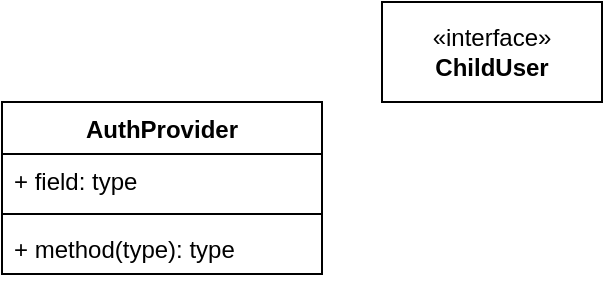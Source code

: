 <mxfile version="21.1.5" type="github">
  <diagram name="ページ1" id="A0RFGYicWgXDQkOwgbv-">
    <mxGraphModel dx="1129" dy="1341" grid="1" gridSize="10" guides="1" tooltips="1" connect="1" arrows="1" fold="1" page="1" pageScale="1" pageWidth="1169" pageHeight="827" math="0" shadow="0">
      <root>
        <mxCell id="0" />
        <mxCell id="1" parent="0" />
        <mxCell id="_fHnPlDk8DKdOJCBfL9G-1" value="AuthProvider" style="swimlane;fontStyle=1;align=center;verticalAlign=top;childLayout=stackLayout;horizontal=1;startSize=26;horizontalStack=0;resizeParent=1;resizeParentMax=0;resizeLast=0;collapsible=1;marginBottom=0;whiteSpace=wrap;html=1;" vertex="1" parent="1">
          <mxGeometry x="120" y="120" width="160" height="86" as="geometry">
            <mxRectangle x="230" y="300" width="100" height="30" as="alternateBounds" />
          </mxGeometry>
        </mxCell>
        <mxCell id="_fHnPlDk8DKdOJCBfL9G-2" value="+ field: type" style="text;strokeColor=none;fillColor=none;align=left;verticalAlign=top;spacingLeft=4;spacingRight=4;overflow=hidden;rotatable=0;points=[[0,0.5],[1,0.5]];portConstraint=eastwest;whiteSpace=wrap;html=1;" vertex="1" parent="_fHnPlDk8DKdOJCBfL9G-1">
          <mxGeometry y="26" width="160" height="26" as="geometry" />
        </mxCell>
        <mxCell id="_fHnPlDk8DKdOJCBfL9G-3" value="" style="line;strokeWidth=1;fillColor=none;align=left;verticalAlign=middle;spacingTop=-1;spacingLeft=3;spacingRight=3;rotatable=0;labelPosition=right;points=[];portConstraint=eastwest;strokeColor=inherit;" vertex="1" parent="_fHnPlDk8DKdOJCBfL9G-1">
          <mxGeometry y="52" width="160" height="8" as="geometry" />
        </mxCell>
        <mxCell id="_fHnPlDk8DKdOJCBfL9G-4" value="+ method(type): type" style="text;strokeColor=none;fillColor=none;align=left;verticalAlign=top;spacingLeft=4;spacingRight=4;overflow=hidden;rotatable=0;points=[[0,0.5],[1,0.5]];portConstraint=eastwest;whiteSpace=wrap;html=1;" vertex="1" parent="_fHnPlDk8DKdOJCBfL9G-1">
          <mxGeometry y="60" width="160" height="26" as="geometry" />
        </mxCell>
        <mxCell id="_fHnPlDk8DKdOJCBfL9G-7" value="«interface»&lt;br&gt;&lt;b&gt;ChildUser&lt;/b&gt;" style="html=1;whiteSpace=wrap;" vertex="1" parent="1">
          <mxGeometry x="310" y="70" width="110" height="50" as="geometry" />
        </mxCell>
      </root>
    </mxGraphModel>
  </diagram>
</mxfile>
